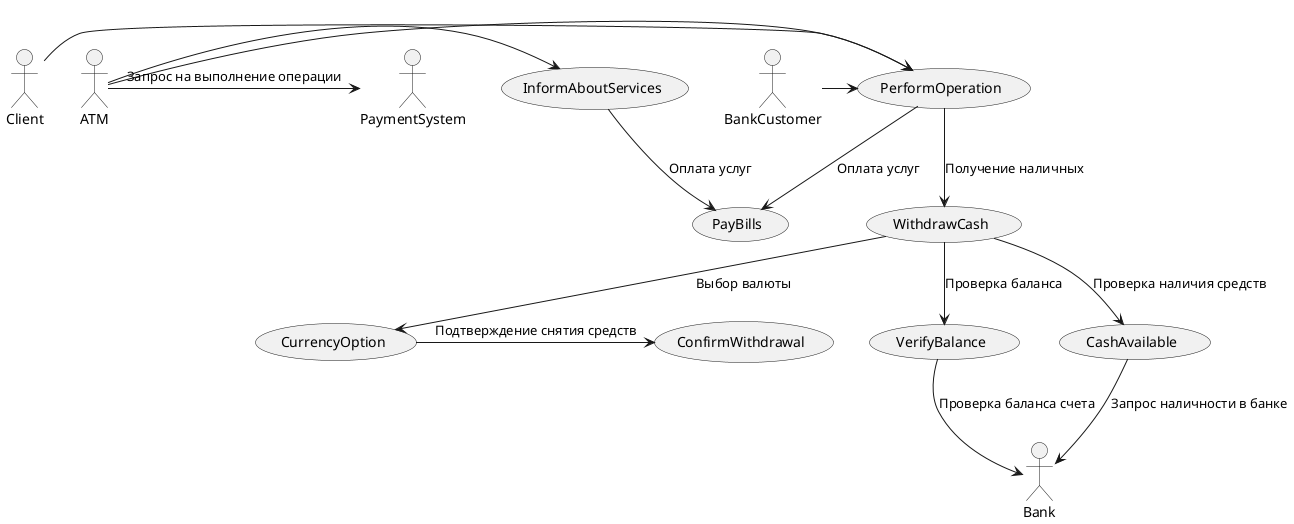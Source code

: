 @startuml
actor Client
actor BankCustomer
actor ATM
actor Bank
actor PaymentSystem

Client -> (PerformOperation)
BankCustomer -> (PerformOperation)
ATM -> (PerformOperation)
ATM -> (InformAboutServices)
ATM -> PaymentSystem : Запрос на выполнение операции

(PerformOperation) -down-> (WithdrawCash) : Получение наличных
(PerformOperation) -down-> (PayBills) : Оплата услуг
(WithdrawCash) --> (CurrencyOption) : Выбор валюты
(CurrencyOption) -right-> (ConfirmWithdrawal) : Подтверждение снятия средств

(WithdrawCash) -down-> (VerifyBalance) : Проверка баланса
(WithdrawCash) -down-> (CashAvailable) : Проверка наличия средств

(InformAboutServices) -down-> (PayBills) : Оплата услуг

(VerifyBalance) -down-> Bank : Проверка баланса счета
(CashAvailable) -down-> Bank : Запрос наличности в банке

@enduml
